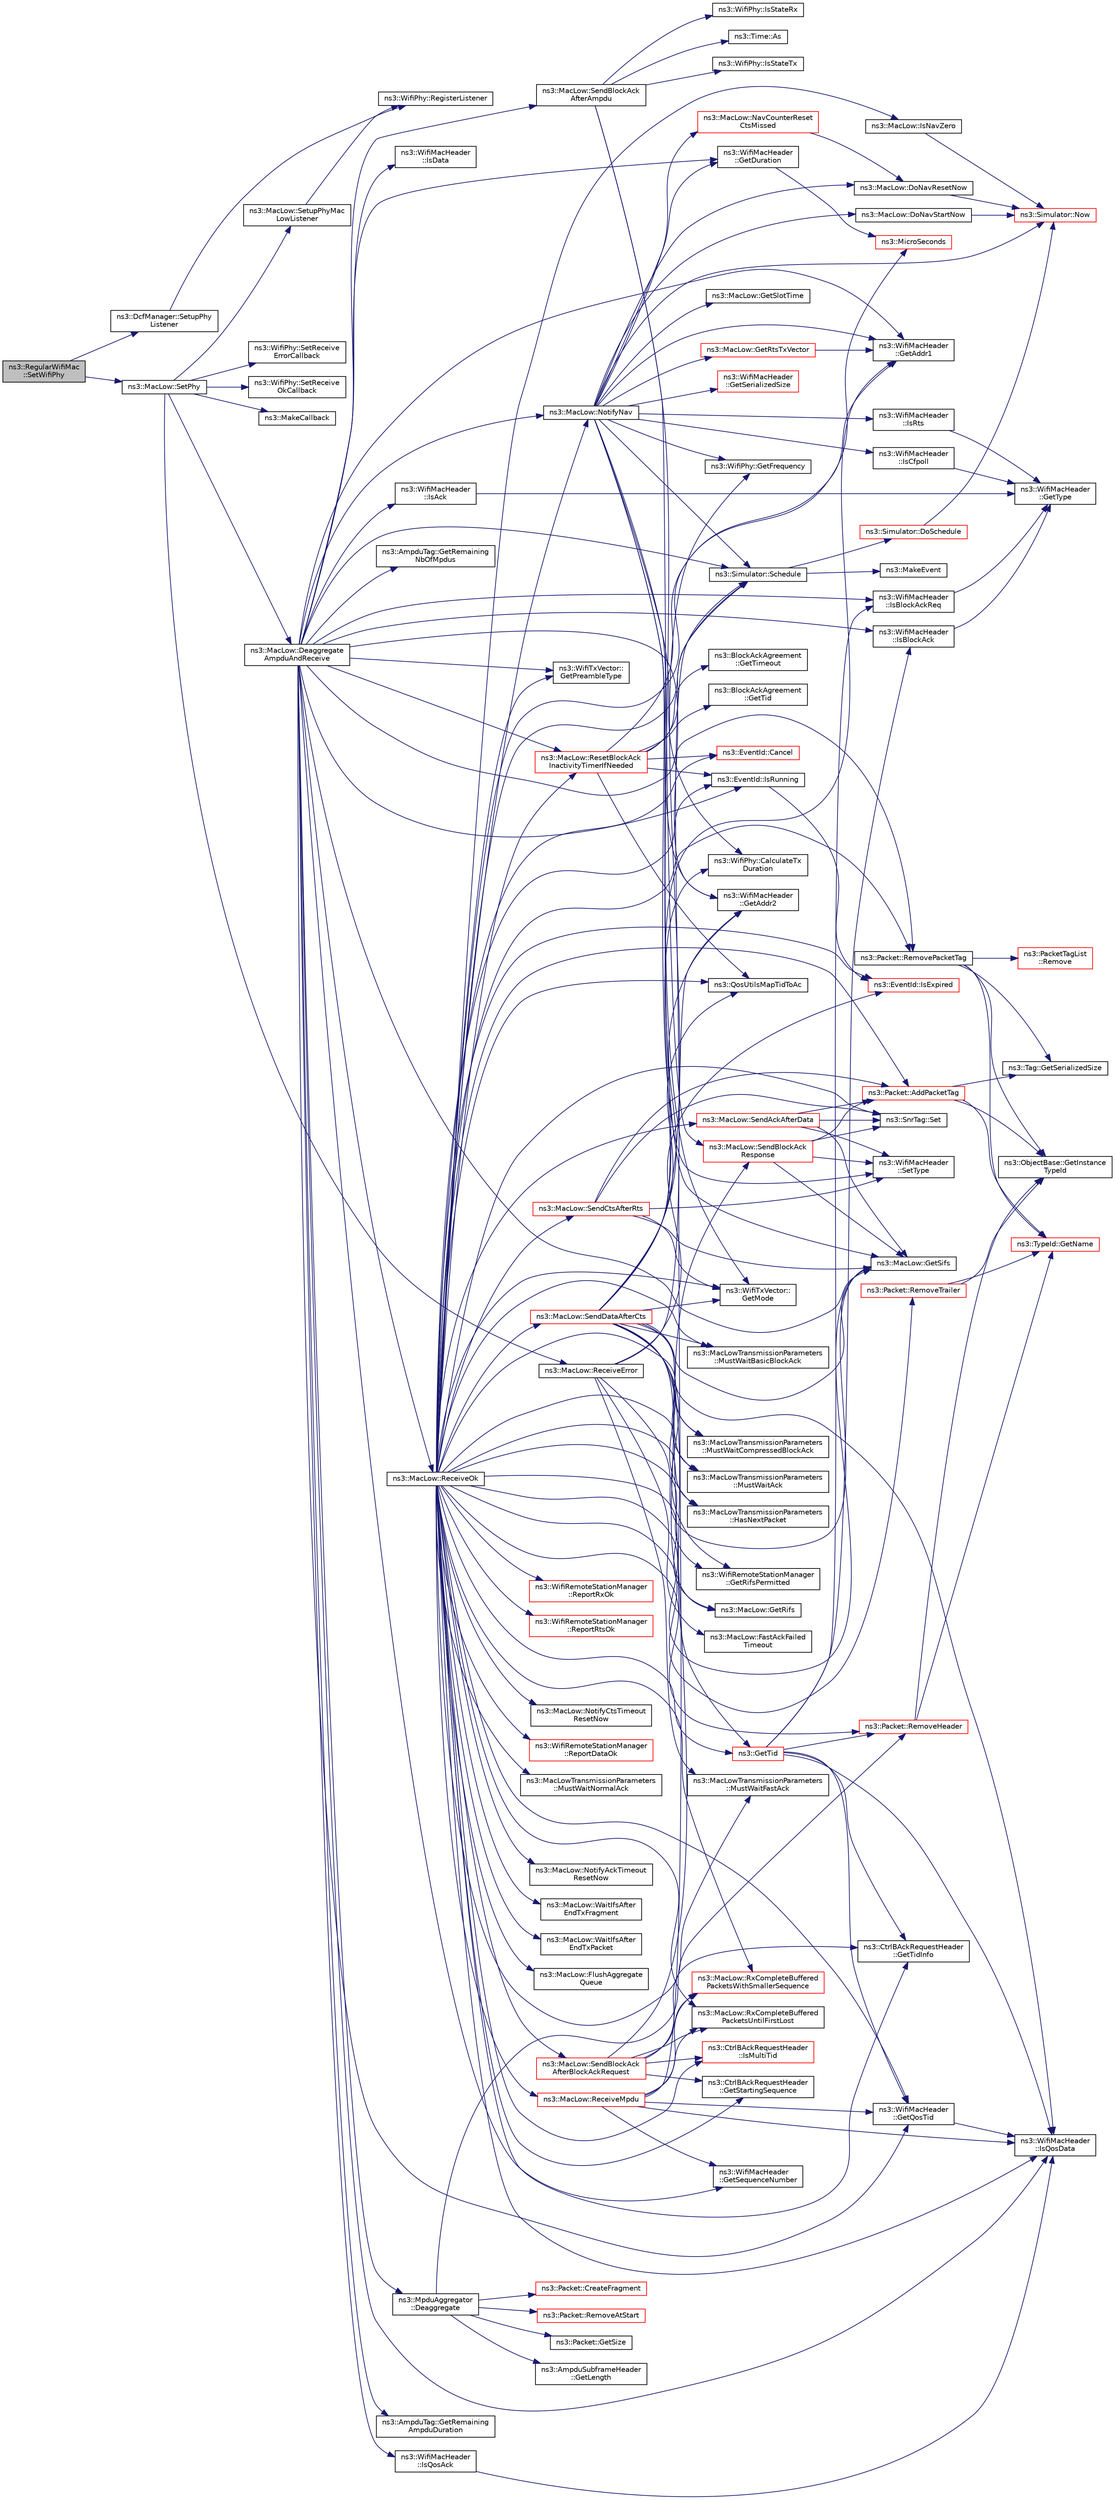 digraph "ns3::RegularWifiMac::SetWifiPhy"
{
  edge [fontname="Helvetica",fontsize="10",labelfontname="Helvetica",labelfontsize="10"];
  node [fontname="Helvetica",fontsize="10",shape=record];
  rankdir="LR";
  Node1 [label="ns3::RegularWifiMac\l::SetWifiPhy",height=0.2,width=0.4,color="black", fillcolor="grey75", style="filled", fontcolor="black"];
  Node1 -> Node2 [color="midnightblue",fontsize="10",style="solid"];
  Node2 [label="ns3::DcfManager::SetupPhy\lListener",height=0.2,width=0.4,color="black", fillcolor="white", style="filled",URL="$de/d60/classns3_1_1DcfManager.html#aba35d453c3c37ce143a8a728be5034c9"];
  Node2 -> Node3 [color="midnightblue",fontsize="10",style="solid"];
  Node3 [label="ns3::WifiPhy::RegisterListener",height=0.2,width=0.4,color="black", fillcolor="white", style="filled",URL="$d6/d5a/classns3_1_1WifiPhy.html#accee79baeb6d9dbf80cf5711d81fc035"];
  Node1 -> Node4 [color="midnightblue",fontsize="10",style="solid"];
  Node4 [label="ns3::MacLow::SetPhy",height=0.2,width=0.4,color="black", fillcolor="white", style="filled",URL="$d3/da6/classns3_1_1MacLow.html#a1f2c6e12277422c081fa92f8edfe66e8"];
  Node4 -> Node5 [color="midnightblue",fontsize="10",style="solid"];
  Node5 [label="ns3::WifiPhy::SetReceive\lOkCallback",height=0.2,width=0.4,color="black", fillcolor="white", style="filled",URL="$d6/d5a/classns3_1_1WifiPhy.html#adc3aa3a59f36e5c84f8d759bb15a5bf0"];
  Node4 -> Node6 [color="midnightblue",fontsize="10",style="solid"];
  Node6 [label="ns3::MakeCallback",height=0.2,width=0.4,color="black", fillcolor="white", style="filled",URL="$dd/de0/group__makecallbackmemptr.html#ga9376283685aa99d204048d6a4b7610a4"];
  Node4 -> Node7 [color="midnightblue",fontsize="10",style="solid"];
  Node7 [label="ns3::MacLow::Deaggregate\lAmpduAndReceive",height=0.2,width=0.4,color="black", fillcolor="white", style="filled",URL="$d3/da6/classns3_1_1MacLow.html#a7380c5a3adcd88beda938bfa8447d7c5"];
  Node7 -> Node8 [color="midnightblue",fontsize="10",style="solid"];
  Node8 [label="ns3::Packet::RemovePacketTag",height=0.2,width=0.4,color="black", fillcolor="white", style="filled",URL="$dd/d7a/classns3_1_1Packet.html#a078fe922d976a417ab25ba2f3c2fd667",tooltip="Remove a packet tag. "];
  Node8 -> Node9 [color="midnightblue",fontsize="10",style="solid"];
  Node9 [label="ns3::ObjectBase::GetInstance\lTypeId",height=0.2,width=0.4,color="black", fillcolor="white", style="filled",URL="$d2/dac/classns3_1_1ObjectBase.html#abe5b43a6f5b99a92a4c3122db31f06fb"];
  Node8 -> Node10 [color="midnightblue",fontsize="10",style="solid"];
  Node10 [label="ns3::TypeId::GetName",height=0.2,width=0.4,color="red", fillcolor="white", style="filled",URL="$d6/d11/classns3_1_1TypeId.html#aa3c41c79ae428b3cb396a9c6bb3ef314"];
  Node8 -> Node11 [color="midnightblue",fontsize="10",style="solid"];
  Node11 [label="ns3::Tag::GetSerializedSize",height=0.2,width=0.4,color="black", fillcolor="white", style="filled",URL="$d0/d79/classns3_1_1Tag.html#a01c8efdea943fd8cce2ef5d4d67eefa6"];
  Node8 -> Node12 [color="midnightblue",fontsize="10",style="solid"];
  Node12 [label="ns3::PacketTagList\l::Remove",height=0.2,width=0.4,color="red", fillcolor="white", style="filled",URL="$dd/d19/classns3_1_1PacketTagList.html#a043d984c546f67adc273448747784ee3"];
  Node7 -> Node13 [color="midnightblue",fontsize="10",style="solid"];
  Node13 [label="ns3::MpduAggregator\l::Deaggregate",height=0.2,width=0.4,color="black", fillcolor="white", style="filled",URL="$d0/dd9/classns3_1_1MpduAggregator.html#a4c5daf1c185ea5e4b82ea028327ba202"];
  Node13 -> Node14 [color="midnightblue",fontsize="10",style="solid"];
  Node14 [label="ns3::Packet::GetSize",height=0.2,width=0.4,color="black", fillcolor="white", style="filled",URL="$dd/d7a/classns3_1_1Packet.html#a462855c9929954d4301a4edfe55f4f1c",tooltip="Returns the the size in bytes of the packet (including the zero-filled initial payload). "];
  Node13 -> Node15 [color="midnightblue",fontsize="10",style="solid"];
  Node15 [label="ns3::Packet::RemoveHeader",height=0.2,width=0.4,color="red", fillcolor="white", style="filled",URL="$dd/d7a/classns3_1_1Packet.html#a0961eccf975d75f902d40956c93ba63e",tooltip="Deserialize and remove the header from the internal buffer. "];
  Node15 -> Node9 [color="midnightblue",fontsize="10",style="solid"];
  Node15 -> Node10 [color="midnightblue",fontsize="10",style="solid"];
  Node13 -> Node16 [color="midnightblue",fontsize="10",style="solid"];
  Node16 [label="ns3::AmpduSubframeHeader\l::GetLength",height=0.2,width=0.4,color="black", fillcolor="white", style="filled",URL="$dd/db6/classns3_1_1AmpduSubframeHeader.html#a1417afe062f1423e6562986b2fd82b4c"];
  Node13 -> Node17 [color="midnightblue",fontsize="10",style="solid"];
  Node17 [label="ns3::Packet::CreateFragment",height=0.2,width=0.4,color="red", fillcolor="white", style="filled",URL="$dd/d7a/classns3_1_1Packet.html#a16f6113606b355b2b346e2245fa2a3d0",tooltip="Create a new packet which contains a fragment of the original packet. "];
  Node13 -> Node18 [color="midnightblue",fontsize="10",style="solid"];
  Node18 [label="ns3::Packet::RemoveAtStart",height=0.2,width=0.4,color="red", fillcolor="white", style="filled",URL="$dd/d7a/classns3_1_1Packet.html#a78aa207e7921dd2f9f7e0d0b7a1c730a",tooltip="Remove size bytes from the start of the current packet. "];
  Node7 -> Node19 [color="midnightblue",fontsize="10",style="solid"];
  Node19 [label="ns3::WifiMacHeader\l::GetDuration",height=0.2,width=0.4,color="black", fillcolor="white", style="filled",URL="$d2/d9b/classns3_1_1WifiMacHeader.html#a8f571e232811efd517427de8efa7daab"];
  Node19 -> Node20 [color="midnightblue",fontsize="10",style="solid"];
  Node20 [label="ns3::MicroSeconds",height=0.2,width=0.4,color="red", fillcolor="white", style="filled",URL="$d1/dec/group__timecivil.html#ga17465a639c8d1464e76538afdd78a9f0"];
  Node7 -> Node21 [color="midnightblue",fontsize="10",style="solid"];
  Node21 [label="ns3::WifiTxVector::\lGetPreambleType",height=0.2,width=0.4,color="black", fillcolor="white", style="filled",URL="$d0/d58/classns3_1_1WifiTxVector.html#ae90c4a0ea2f75d445fbc7a82f958c23f"];
  Node7 -> Node22 [color="midnightblue",fontsize="10",style="solid"];
  Node22 [label="ns3::MacLow::NotifyNav",height=0.2,width=0.4,color="black", fillcolor="white", style="filled",URL="$d3/da6/classns3_1_1MacLow.html#a6ff5bbb311cf902d961bf6871f2929d0"];
  Node22 -> Node23 [color="midnightblue",fontsize="10",style="solid"];
  Node23 [label="ns3::Simulator::Now",height=0.2,width=0.4,color="red", fillcolor="white", style="filled",URL="$d7/deb/classns3_1_1Simulator.html#ac3178fa975b419f7875e7105be122800"];
  Node22 -> Node19 [color="midnightblue",fontsize="10",style="solid"];
  Node22 -> Node24 [color="midnightblue",fontsize="10",style="solid"];
  Node24 [label="ns3::WifiMacHeader\l::IsCfpoll",height=0.2,width=0.4,color="black", fillcolor="white", style="filled",URL="$d2/d9b/classns3_1_1WifiMacHeader.html#abdd1d274e9d2128dc93a0e2adff6b3a2"];
  Node24 -> Node25 [color="midnightblue",fontsize="10",style="solid"];
  Node25 [label="ns3::WifiMacHeader\l::GetType",height=0.2,width=0.4,color="black", fillcolor="white", style="filled",URL="$d2/d9b/classns3_1_1WifiMacHeader.html#a393067652a2b6c06d645366912ddf748"];
  Node22 -> Node26 [color="midnightblue",fontsize="10",style="solid"];
  Node26 [label="ns3::WifiMacHeader\l::GetAddr2",height=0.2,width=0.4,color="black", fillcolor="white", style="filled",URL="$d2/d9b/classns3_1_1WifiMacHeader.html#ac1fa908f4fb46931e5b33e3f4daa54d2"];
  Node22 -> Node27 [color="midnightblue",fontsize="10",style="solid"];
  Node27 [label="ns3::MacLow::DoNavResetNow",height=0.2,width=0.4,color="black", fillcolor="white", style="filled",URL="$d3/da6/classns3_1_1MacLow.html#abcc34d5e7e18f1f9df32adb248efccea"];
  Node27 -> Node23 [color="midnightblue",fontsize="10",style="solid"];
  Node22 -> Node28 [color="midnightblue",fontsize="10",style="solid"];
  Node28 [label="ns3::WifiMacHeader\l::GetAddr1",height=0.2,width=0.4,color="black", fillcolor="white", style="filled",URL="$d2/d9b/classns3_1_1WifiMacHeader.html#a5ddcfd82e7c5a17ffea5be9246544530"];
  Node22 -> Node29 [color="midnightblue",fontsize="10",style="solid"];
  Node29 [label="ns3::MacLow::DoNavStartNow",height=0.2,width=0.4,color="black", fillcolor="white", style="filled",URL="$d3/da6/classns3_1_1MacLow.html#ab35a898f608bb1103394e56a77c01343"];
  Node29 -> Node23 [color="midnightblue",fontsize="10",style="solid"];
  Node22 -> Node30 [color="midnightblue",fontsize="10",style="solid"];
  Node30 [label="ns3::WifiMacHeader\l::IsRts",height=0.2,width=0.4,color="black", fillcolor="white", style="filled",URL="$d2/d9b/classns3_1_1WifiMacHeader.html#ade624a6e8b68476d339f22968a982dbb"];
  Node30 -> Node25 [color="midnightblue",fontsize="10",style="solid"];
  Node22 -> Node31 [color="midnightblue",fontsize="10",style="solid"];
  Node31 [label="ns3::WifiMacHeader\l::SetType",height=0.2,width=0.4,color="black", fillcolor="white", style="filled",URL="$d2/d9b/classns3_1_1WifiMacHeader.html#a62110862831f8fe389b95f5ddbb54b3f"];
  Node22 -> Node32 [color="midnightblue",fontsize="10",style="solid"];
  Node32 [label="ns3::MacLow::GetRtsTxVector",height=0.2,width=0.4,color="red", fillcolor="white", style="filled",URL="$d3/da6/classns3_1_1MacLow.html#ac6133f8084d7d290687da468665e36a0"];
  Node32 -> Node28 [color="midnightblue",fontsize="10",style="solid"];
  Node22 -> Node33 [color="midnightblue",fontsize="10",style="solid"];
  Node33 [label="ns3::WifiPhy::CalculateTx\lDuration",height=0.2,width=0.4,color="black", fillcolor="white", style="filled",URL="$d6/d5a/classns3_1_1WifiPhy.html#aee98c7241bb4f0bb8e6d90f5771dacc7"];
  Node22 -> Node34 [color="midnightblue",fontsize="10",style="solid"];
  Node34 [label="ns3::WifiMacHeader\l::GetSerializedSize",height=0.2,width=0.4,color="red", fillcolor="white", style="filled",URL="$d2/d9b/classns3_1_1WifiMacHeader.html#a8da20d75301616ff677063a791a6c76a"];
  Node22 -> Node35 [color="midnightblue",fontsize="10",style="solid"];
  Node35 [label="ns3::WifiPhy::GetFrequency",height=0.2,width=0.4,color="black", fillcolor="white", style="filled",URL="$d6/d5a/classns3_1_1WifiPhy.html#ad2508d94faf22d690d6b8b4367934fd1"];
  Node22 -> Node36 [color="midnightblue",fontsize="10",style="solid"];
  Node36 [label="ns3::MacLow::GetSifs",height=0.2,width=0.4,color="black", fillcolor="white", style="filled",URL="$d3/da6/classns3_1_1MacLow.html#a9107421b7ed9f291d60b8344b4918e56"];
  Node22 -> Node37 [color="midnightblue",fontsize="10",style="solid"];
  Node37 [label="ns3::MacLow::GetSlotTime",height=0.2,width=0.4,color="black", fillcolor="white", style="filled",URL="$d3/da6/classns3_1_1MacLow.html#a8a1429d2aba218b4a4e2e5ad37dce6c8"];
  Node22 -> Node38 [color="midnightblue",fontsize="10",style="solid"];
  Node38 [label="ns3::Simulator::Schedule",height=0.2,width=0.4,color="black", fillcolor="white", style="filled",URL="$d7/deb/classns3_1_1Simulator.html#a671882c894a08af4a5e91181bf1eec13"];
  Node38 -> Node39 [color="midnightblue",fontsize="10",style="solid"];
  Node39 [label="ns3::Simulator::DoSchedule",height=0.2,width=0.4,color="red", fillcolor="white", style="filled",URL="$d7/deb/classns3_1_1Simulator.html#a47af23973938819bdc89cb2807e09ed5"];
  Node39 -> Node23 [color="midnightblue",fontsize="10",style="solid"];
  Node38 -> Node40 [color="midnightblue",fontsize="10",style="solid"];
  Node40 [label="ns3::MakeEvent",height=0.2,width=0.4,color="black", fillcolor="white", style="filled",URL="$d0/dac/group__makeeventfnptr.html#ga289a28a2497c18a9bd299e5e2014094b"];
  Node22 -> Node41 [color="midnightblue",fontsize="10",style="solid"];
  Node41 [label="ns3::MacLow::NavCounterReset\lCtsMissed",height=0.2,width=0.4,color="red", fillcolor="white", style="filled",URL="$d3/da6/classns3_1_1MacLow.html#af0f8457a65c1870cbba6289da87f96d6"];
  Node41 -> Node27 [color="midnightblue",fontsize="10",style="solid"];
  Node7 -> Node28 [color="midnightblue",fontsize="10",style="solid"];
  Node7 -> Node42 [color="midnightblue",fontsize="10",style="solid"];
  Node42 [label="ns3::EventId::IsRunning",height=0.2,width=0.4,color="black", fillcolor="white", style="filled",URL="$d1/df8/classns3_1_1EventId.html#aabf8476d1a080c199ea0c6aa9ccea372"];
  Node42 -> Node43 [color="midnightblue",fontsize="10",style="solid"];
  Node43 [label="ns3::EventId::IsExpired",height=0.2,width=0.4,color="red", fillcolor="white", style="filled",URL="$d1/df8/classns3_1_1EventId.html#a5c30c92e7c1c34b4e8505cc07ed71b02"];
  Node7 -> Node38 [color="midnightblue",fontsize="10",style="solid"];
  Node7 -> Node44 [color="midnightblue",fontsize="10",style="solid"];
  Node44 [label="ns3::AmpduTag::GetRemaining\lAmpduDuration",height=0.2,width=0.4,color="black", fillcolor="white", style="filled",URL="$df/d26/classns3_1_1AmpduTag.html#a8e0137ed1d4726e82cb81aabf9d38a3d"];
  Node7 -> Node36 [color="midnightblue",fontsize="10",style="solid"];
  Node7 -> Node45 [color="midnightblue",fontsize="10",style="solid"];
  Node45 [label="ns3::MacLow::SendBlockAck\lAfterAmpdu",height=0.2,width=0.4,color="black", fillcolor="white", style="filled",URL="$d3/da6/classns3_1_1MacLow.html#af6e2acc771d188c0959871f142912296"];
  Node45 -> Node46 [color="midnightblue",fontsize="10",style="solid"];
  Node46 [label="ns3::WifiPhy::IsStateTx",height=0.2,width=0.4,color="black", fillcolor="white", style="filled",URL="$d6/d5a/classns3_1_1WifiPhy.html#a2bc2591a68dbea15f9ff95fc6722e6c1"];
  Node45 -> Node47 [color="midnightblue",fontsize="10",style="solid"];
  Node47 [label="ns3::WifiPhy::IsStateRx",height=0.2,width=0.4,color="black", fillcolor="white", style="filled",URL="$d6/d5a/classns3_1_1WifiPhy.html#a754ce070e2635c324a0b818b56eb0a4c"];
  Node45 -> Node48 [color="midnightblue",fontsize="10",style="solid"];
  Node48 [label="ns3::Time::As",height=0.2,width=0.4,color="black", fillcolor="white", style="filled",URL="$dc/d04/classns3_1_1Time.html#a0bb1110638ce9938248bd07865a328ab"];
  Node45 -> Node49 [color="midnightblue",fontsize="10",style="solid"];
  Node49 [label="ns3::MacLow::SendBlockAck\lResponse",height=0.2,width=0.4,color="red", fillcolor="white", style="filled",URL="$d3/da6/classns3_1_1MacLow.html#a85c374be43ba3bd52fd1ad6efdfef6c6"];
  Node49 -> Node31 [color="midnightblue",fontsize="10",style="solid"];
  Node49 -> Node36 [color="midnightblue",fontsize="10",style="solid"];
  Node49 -> Node50 [color="midnightblue",fontsize="10",style="solid"];
  Node50 [label="ns3::SnrTag::Set",height=0.2,width=0.4,color="black", fillcolor="white", style="filled",URL="$d3/d10/classns3_1_1SnrTag.html#a2f9d363bfdd81cf96b90e270eb2fc479"];
  Node49 -> Node51 [color="midnightblue",fontsize="10",style="solid"];
  Node51 [label="ns3::Packet::AddPacketTag",height=0.2,width=0.4,color="red", fillcolor="white", style="filled",URL="$dd/d7a/classns3_1_1Packet.html#a7400b8655852f5271c5957250d0141af",tooltip="Add a packet tag. "];
  Node51 -> Node9 [color="midnightblue",fontsize="10",style="solid"];
  Node51 -> Node10 [color="midnightblue",fontsize="10",style="solid"];
  Node51 -> Node11 [color="midnightblue",fontsize="10",style="solid"];
  Node45 -> Node52 [color="midnightblue",fontsize="10",style="solid"];
  Node52 [label="ns3::WifiTxVector::\lGetMode",height=0.2,width=0.4,color="black", fillcolor="white", style="filled",URL="$d0/d58/classns3_1_1WifiTxVector.html#a497b1f11cad4b8b26251dfa07c9ad1d6"];
  Node7 -> Node53 [color="midnightblue",fontsize="10",style="solid"];
  Node53 [label="ns3::WifiMacHeader\l::GetQosTid",height=0.2,width=0.4,color="black", fillcolor="white", style="filled",URL="$d2/d9b/classns3_1_1WifiMacHeader.html#a2b3faf14ac0d16a29729a2336afd7662"];
  Node53 -> Node54 [color="midnightblue",fontsize="10",style="solid"];
  Node54 [label="ns3::WifiMacHeader\l::IsQosData",height=0.2,width=0.4,color="black", fillcolor="white", style="filled",URL="$d2/d9b/classns3_1_1WifiMacHeader.html#a922e8c2b26023f2627ea19d9c4f4738b"];
  Node7 -> Node26 [color="midnightblue",fontsize="10",style="solid"];
  Node7 -> Node55 [color="midnightblue",fontsize="10",style="solid"];
  Node55 [label="ns3::WifiMacHeader\l::IsAck",height=0.2,width=0.4,color="black", fillcolor="white", style="filled",URL="$d2/d9b/classns3_1_1WifiMacHeader.html#a414485c0ee780ddedecb338a11bb54ce"];
  Node55 -> Node25 [color="midnightblue",fontsize="10",style="solid"];
  Node7 -> Node56 [color="midnightblue",fontsize="10",style="solid"];
  Node56 [label="ns3::WifiMacHeader\l::IsBlockAck",height=0.2,width=0.4,color="black", fillcolor="white", style="filled",URL="$d2/d9b/classns3_1_1WifiMacHeader.html#a273fb5273dcb6c690ac66a7caf72d305"];
  Node56 -> Node25 [color="midnightblue",fontsize="10",style="solid"];
  Node7 -> Node57 [color="midnightblue",fontsize="10",style="solid"];
  Node57 [label="ns3::WifiMacHeader\l::IsBlockAckReq",height=0.2,width=0.4,color="black", fillcolor="white", style="filled",URL="$d2/d9b/classns3_1_1WifiMacHeader.html#a44f012384009b131d21512459c727f02"];
  Node57 -> Node25 [color="midnightblue",fontsize="10",style="solid"];
  Node7 -> Node58 [color="midnightblue",fontsize="10",style="solid"];
  Node58 [label="ns3::MacLow::ReceiveOk",height=0.2,width=0.4,color="black", fillcolor="white", style="filled",URL="$d3/da6/classns3_1_1MacLow.html#ade59e3a5e41c6ccbafd93501d7e9fbc0"];
  Node58 -> Node52 [color="midnightblue",fontsize="10",style="solid"];
  Node58 -> Node21 [color="midnightblue",fontsize="10",style="solid"];
  Node58 -> Node15 [color="midnightblue",fontsize="10",style="solid"];
  Node58 -> Node59 [color="midnightblue",fontsize="10",style="solid"];
  Node59 [label="ns3::MacLow::IsNavZero",height=0.2,width=0.4,color="black", fillcolor="white", style="filled",URL="$d3/da6/classns3_1_1MacLow.html#a41988b43a8e4d1805c5bee02e88f7811"];
  Node59 -> Node23 [color="midnightblue",fontsize="10",style="solid"];
  Node58 -> Node22 [color="midnightblue",fontsize="10",style="solid"];
  Node58 -> Node43 [color="midnightblue",fontsize="10",style="solid"];
  Node58 -> Node60 [color="midnightblue",fontsize="10",style="solid"];
  Node60 [label="ns3::WifiRemoteStationManager\l::ReportRxOk",height=0.2,width=0.4,color="red", fillcolor="white", style="filled",URL="$d6/d65/classns3_1_1WifiRemoteStationManager.html#a58e79dd3960c03fdd28ee8c0dde03d8f"];
  Node58 -> Node38 [color="midnightblue",fontsize="10",style="solid"];
  Node58 -> Node36 [color="midnightblue",fontsize="10",style="solid"];
  Node58 -> Node61 [color="midnightblue",fontsize="10",style="solid"];
  Node61 [label="ns3::MacLow::SendCtsAfterRts",height=0.2,width=0.4,color="red", fillcolor="white", style="filled",URL="$d3/da6/classns3_1_1MacLow.html#aebcd4c3e8d64fb53af1f8a862c766e33"];
  Node61 -> Node52 [color="midnightblue",fontsize="10",style="solid"];
  Node61 -> Node31 [color="midnightblue",fontsize="10",style="solid"];
  Node61 -> Node36 [color="midnightblue",fontsize="10",style="solid"];
  Node61 -> Node50 [color="midnightblue",fontsize="10",style="solid"];
  Node61 -> Node51 [color="midnightblue",fontsize="10",style="solid"];
  Node58 -> Node42 [color="midnightblue",fontsize="10",style="solid"];
  Node58 -> Node28 [color="midnightblue",fontsize="10",style="solid"];
  Node58 -> Node8 [color="midnightblue",fontsize="10",style="solid"];
  Node58 -> Node62 [color="midnightblue",fontsize="10",style="solid"];
  Node62 [label="ns3::WifiRemoteStationManager\l::ReportRtsOk",height=0.2,width=0.4,color="red", fillcolor="white", style="filled",URL="$d6/d65/classns3_1_1WifiRemoteStationManager.html#a2425bdf15c98334f1714c75111725fa3"];
  Node58 -> Node63 [color="midnightblue",fontsize="10",style="solid"];
  Node63 [label="ns3::EventId::Cancel",height=0.2,width=0.4,color="red", fillcolor="white", style="filled",URL="$d1/df8/classns3_1_1EventId.html#a993ae94e48e014e1afd47edb16db7a11"];
  Node58 -> Node64 [color="midnightblue",fontsize="10",style="solid"];
  Node64 [label="ns3::MacLow::NotifyCtsTimeout\lResetNow",height=0.2,width=0.4,color="black", fillcolor="white", style="filled",URL="$d3/da6/classns3_1_1MacLow.html#a4a5811d6177046db69e71af9dfc5cb0f"];
  Node58 -> Node65 [color="midnightblue",fontsize="10",style="solid"];
  Node65 [label="ns3::MacLow::SendDataAfterCts",height=0.2,width=0.4,color="red", fillcolor="white", style="filled",URL="$d3/da6/classns3_1_1MacLow.html#a063bab2ef4e7320a3f8cfa9890090ab6"];
  Node65 -> Node54 [color="midnightblue",fontsize="10",style="solid"];
  Node65 -> Node66 [color="midnightblue",fontsize="10",style="solid"];
  Node66 [label="ns3::GetTid",height=0.2,width=0.4,color="red", fillcolor="white", style="filled",URL="$df/d5e/group__wifi.html#ga92cc18e2c5aa6bed3728860bbad76ff8",tooltip="Extraction operator for TypeId. "];
  Node66 -> Node54 [color="midnightblue",fontsize="10",style="solid"];
  Node66 -> Node53 [color="midnightblue",fontsize="10",style="solid"];
  Node66 -> Node57 [color="midnightblue",fontsize="10",style="solid"];
  Node66 -> Node67 [color="midnightblue",fontsize="10",style="solid"];
  Node67 [label="ns3::CtrlBAckRequestHeader\l::GetTidInfo",height=0.2,width=0.4,color="black", fillcolor="white", style="filled",URL="$d9/dda/classns3_1_1CtrlBAckRequestHeader.html#a8eb759c3a33ab14c508a14f260f8e953"];
  Node66 -> Node56 [color="midnightblue",fontsize="10",style="solid"];
  Node66 -> Node15 [color="midnightblue",fontsize="10",style="solid"];
  Node65 -> Node68 [color="midnightblue",fontsize="10",style="solid"];
  Node68 [label="ns3::QosUtilsMapTidToAc",height=0.2,width=0.4,color="black", fillcolor="white", style="filled",URL="$df/d5e/group__wifi.html#ga4e36efcff6dd83eaee42e1af0de43d48"];
  Node65 -> Node69 [color="midnightblue",fontsize="10",style="solid"];
  Node69 [label="ns3::MacLowTransmissionParameters\l::MustWaitBasicBlockAck",height=0.2,width=0.4,color="black", fillcolor="white", style="filled",URL="$da/d43/classns3_1_1MacLowTransmissionParameters.html#aea99b66ee9ebcb0f4429bb98be411023"];
  Node65 -> Node36 [color="midnightblue",fontsize="10",style="solid"];
  Node65 -> Node26 [color="midnightblue",fontsize="10",style="solid"];
  Node65 -> Node52 [color="midnightblue",fontsize="10",style="solid"];
  Node65 -> Node28 [color="midnightblue",fontsize="10",style="solid"];
  Node65 -> Node70 [color="midnightblue",fontsize="10",style="solid"];
  Node70 [label="ns3::MacLowTransmissionParameters\l::MustWaitCompressedBlockAck",height=0.2,width=0.4,color="black", fillcolor="white", style="filled",URL="$da/d43/classns3_1_1MacLowTransmissionParameters.html#aac6b2115c70ccf5fa73e265855790a5d"];
  Node65 -> Node71 [color="midnightblue",fontsize="10",style="solid"];
  Node71 [label="ns3::MacLowTransmissionParameters\l::MustWaitAck",height=0.2,width=0.4,color="black", fillcolor="white", style="filled",URL="$da/d43/classns3_1_1MacLowTransmissionParameters.html#aa7d49e04e12fbc04d1d0fa4f256a0c88"];
  Node65 -> Node72 [color="midnightblue",fontsize="10",style="solid"];
  Node72 [label="ns3::MacLowTransmissionParameters\l::HasNextPacket",height=0.2,width=0.4,color="black", fillcolor="white", style="filled",URL="$da/d43/classns3_1_1MacLowTransmissionParameters.html#aa77eff21861b910ba0e82cf642df6f5e"];
  Node65 -> Node73 [color="midnightblue",fontsize="10",style="solid"];
  Node73 [label="ns3::WifiRemoteStationManager\l::GetRifsPermitted",height=0.2,width=0.4,color="black", fillcolor="white", style="filled",URL="$d6/d65/classns3_1_1WifiRemoteStationManager.html#a19e2cd8b8c0a6d39ec014a27c2f817f2"];
  Node65 -> Node74 [color="midnightblue",fontsize="10",style="solid"];
  Node74 [label="ns3::MacLow::GetRifs",height=0.2,width=0.4,color="black", fillcolor="white", style="filled",URL="$d3/da6/classns3_1_1MacLow.html#add308ae9aa7b74b3132cd270c5dbfb22"];
  Node65 -> Node33 [color="midnightblue",fontsize="10",style="solid"];
  Node65 -> Node35 [color="midnightblue",fontsize="10",style="solid"];
  Node58 -> Node71 [color="midnightblue",fontsize="10",style="solid"];
  Node58 -> Node72 [color="midnightblue",fontsize="10",style="solid"];
  Node58 -> Node75 [color="midnightblue",fontsize="10",style="solid"];
  Node75 [label="ns3::WifiRemoteStationManager\l::ReportDataOk",height=0.2,width=0.4,color="red", fillcolor="white", style="filled",URL="$d6/d65/classns3_1_1WifiRemoteStationManager.html#a38c1f44b154a85d4989efa5791aeac04"];
  Node58 -> Node76 [color="midnightblue",fontsize="10",style="solid"];
  Node76 [label="ns3::MacLowTransmissionParameters\l::MustWaitNormalAck",height=0.2,width=0.4,color="black", fillcolor="white", style="filled",URL="$da/d43/classns3_1_1MacLowTransmissionParameters.html#a39fb4df4ce039751fedc06e52af0f281"];
  Node58 -> Node77 [color="midnightblue",fontsize="10",style="solid"];
  Node77 [label="ns3::MacLow::NotifyAckTimeout\lResetNow",height=0.2,width=0.4,color="black", fillcolor="white", style="filled",URL="$d3/da6/classns3_1_1MacLow.html#a6efebdcb2cfbfb98f184587e0ffac4a8"];
  Node58 -> Node78 [color="midnightblue",fontsize="10",style="solid"];
  Node78 [label="ns3::MacLowTransmissionParameters\l::MustWaitFastAck",height=0.2,width=0.4,color="black", fillcolor="white", style="filled",URL="$da/d43/classns3_1_1MacLowTransmissionParameters.html#a556e680aab416b0de270d487f94e236f"];
  Node58 -> Node54 [color="midnightblue",fontsize="10",style="solid"];
  Node58 -> Node73 [color="midnightblue",fontsize="10",style="solid"];
  Node58 -> Node74 [color="midnightblue",fontsize="10",style="solid"];
  Node58 -> Node79 [color="midnightblue",fontsize="10",style="solid"];
  Node79 [label="ns3::MacLow::WaitIfsAfter\lEndTxFragment",height=0.2,width=0.4,color="black", fillcolor="white", style="filled",URL="$d3/da6/classns3_1_1MacLow.html#a3087bf08c1005df5654ede7311173e4f"];
  Node58 -> Node80 [color="midnightblue",fontsize="10",style="solid"];
  Node80 [label="ns3::MacLow::WaitIfsAfter\lEndTxPacket",height=0.2,width=0.4,color="black", fillcolor="white", style="filled",URL="$d3/da6/classns3_1_1MacLow.html#a17e509f5f61f862d9a49d01d7cf3a821"];
  Node58 -> Node81 [color="midnightblue",fontsize="10",style="solid"];
  Node81 [label="ns3::MacLow::FlushAggregate\lQueue",height=0.2,width=0.4,color="black", fillcolor="white", style="filled",URL="$d3/da6/classns3_1_1MacLow.html#ab143d3691846b2638a6f089c96169ee2"];
  Node58 -> Node53 [color="midnightblue",fontsize="10",style="solid"];
  Node58 -> Node69 [color="midnightblue",fontsize="10",style="solid"];
  Node58 -> Node70 [color="midnightblue",fontsize="10",style="solid"];
  Node58 -> Node66 [color="midnightblue",fontsize="10",style="solid"];
  Node58 -> Node82 [color="midnightblue",fontsize="10",style="solid"];
  Node82 [label="ns3::CtrlBAckRequestHeader\l::IsMultiTid",height=0.2,width=0.4,color="red", fillcolor="white", style="filled",URL="$d9/dda/classns3_1_1CtrlBAckRequestHeader.html#afa8c49397e4de304a55d0a5bbb98bef1"];
  Node58 -> Node67 [color="midnightblue",fontsize="10",style="solid"];
  Node58 -> Node83 [color="midnightblue",fontsize="10",style="solid"];
  Node83 [label="ns3::CtrlBAckRequestHeader\l::GetStartingSequence",height=0.2,width=0.4,color="black", fillcolor="white", style="filled",URL="$d9/dda/classns3_1_1CtrlBAckRequestHeader.html#a61c777167be42b75ceedbcf10d890378"];
  Node58 -> Node84 [color="midnightblue",fontsize="10",style="solid"];
  Node84 [label="ns3::MacLow::ResetBlockAck\lInactivityTimerIfNeeded",height=0.2,width=0.4,color="red", fillcolor="white", style="filled",URL="$d3/da6/classns3_1_1MacLow.html#aafa012c5d2dde80484d6546c802f02f8"];
  Node84 -> Node85 [color="midnightblue",fontsize="10",style="solid"];
  Node85 [label="ns3::BlockAckAgreement\l::GetTimeout",height=0.2,width=0.4,color="black", fillcolor="white", style="filled",URL="$d8/d42/classns3_1_1BlockAckAgreement.html#a657cea60759c182dd429d1257b2ef6a4"];
  Node84 -> Node42 [color="midnightblue",fontsize="10",style="solid"];
  Node84 -> Node63 [color="midnightblue",fontsize="10",style="solid"];
  Node84 -> Node20 [color="midnightblue",fontsize="10",style="solid"];
  Node84 -> Node68 [color="midnightblue",fontsize="10",style="solid"];
  Node84 -> Node86 [color="midnightblue",fontsize="10",style="solid"];
  Node86 [label="ns3::BlockAckAgreement\l::GetTid",height=0.2,width=0.4,color="black", fillcolor="white", style="filled",URL="$d8/d42/classns3_1_1BlockAckAgreement.html#abde33346da920d38ea70bf7e83620315"];
  Node84 -> Node38 [color="midnightblue",fontsize="10",style="solid"];
  Node58 -> Node87 [color="midnightblue",fontsize="10",style="solid"];
  Node87 [label="ns3::MacLow::SendBlockAck\lAfterBlockAckRequest",height=0.2,width=0.4,color="red", fillcolor="white", style="filled",URL="$d3/da6/classns3_1_1MacLow.html#a84b96c0cc6f32fca28576ec4df6a0853"];
  Node87 -> Node82 [color="midnightblue",fontsize="10",style="solid"];
  Node87 -> Node67 [color="midnightblue",fontsize="10",style="solid"];
  Node87 -> Node83 [color="midnightblue",fontsize="10",style="solid"];
  Node87 -> Node88 [color="midnightblue",fontsize="10",style="solid"];
  Node88 [label="ns3::MacLow::RxCompleteBuffered\lPacketsWithSmallerSequence",height=0.2,width=0.4,color="red", fillcolor="white", style="filled",URL="$d3/da6/classns3_1_1MacLow.html#aaed81a6cbf94baf2b2f17b9f96b8474d"];
  Node87 -> Node89 [color="midnightblue",fontsize="10",style="solid"];
  Node89 [label="ns3::MacLow::RxCompleteBuffered\lPacketsUntilFirstLost",height=0.2,width=0.4,color="black", fillcolor="white", style="filled",URL="$d3/da6/classns3_1_1MacLow.html#aeadf392d37d323fb81f0ef0766f2359a"];
  Node87 -> Node49 [color="midnightblue",fontsize="10",style="solid"];
  Node58 -> Node90 [color="midnightblue",fontsize="10",style="solid"];
  Node90 [label="ns3::MacLow::ReceiveMpdu",height=0.2,width=0.4,color="red", fillcolor="white", style="filled",URL="$d3/da6/classns3_1_1MacLow.html#a372fe3a76617f1aefa4918f4b1541e88"];
  Node90 -> Node26 [color="midnightblue",fontsize="10",style="solid"];
  Node90 -> Node54 [color="midnightblue",fontsize="10",style="solid"];
  Node90 -> Node53 [color="midnightblue",fontsize="10",style="solid"];
  Node90 -> Node91 [color="midnightblue",fontsize="10",style="solid"];
  Node91 [label="ns3::WifiMacHeader\l::GetSequenceNumber",height=0.2,width=0.4,color="black", fillcolor="white", style="filled",URL="$d2/d9b/classns3_1_1WifiMacHeader.html#aa202a29c2d6aebe9b3d589e58cbd17bb"];
  Node90 -> Node88 [color="midnightblue",fontsize="10",style="solid"];
  Node90 -> Node89 [color="midnightblue",fontsize="10",style="solid"];
  Node58 -> Node88 [color="midnightblue",fontsize="10",style="solid"];
  Node58 -> Node89 [color="midnightblue",fontsize="10",style="solid"];
  Node58 -> Node92 [color="midnightblue",fontsize="10",style="solid"];
  Node92 [label="ns3::MacLow::SendAckAfterData",height=0.2,width=0.4,color="red", fillcolor="white", style="filled",URL="$d3/da6/classns3_1_1MacLow.html#a8db1635644b89072dfcb5fbc2330031b"];
  Node92 -> Node31 [color="midnightblue",fontsize="10",style="solid"];
  Node92 -> Node36 [color="midnightblue",fontsize="10",style="solid"];
  Node92 -> Node50 [color="midnightblue",fontsize="10",style="solid"];
  Node92 -> Node51 [color="midnightblue",fontsize="10",style="solid"];
  Node58 -> Node68 [color="midnightblue",fontsize="10",style="solid"];
  Node58 -> Node50 [color="midnightblue",fontsize="10",style="solid"];
  Node58 -> Node51 [color="midnightblue",fontsize="10",style="solid"];
  Node58 -> Node93 [color="midnightblue",fontsize="10",style="solid"];
  Node93 [label="ns3::Packet::RemoveTrailer",height=0.2,width=0.4,color="red", fillcolor="white", style="filled",URL="$dd/d7a/classns3_1_1Packet.html#a2155e042083e9a17ad3b33f9fecb4be4",tooltip="Remove a deserialized trailer from the internal buffer. "];
  Node93 -> Node9 [color="midnightblue",fontsize="10",style="solid"];
  Node93 -> Node10 [color="midnightblue",fontsize="10",style="solid"];
  Node7 -> Node94 [color="midnightblue",fontsize="10",style="solid"];
  Node94 [label="ns3::WifiMacHeader\l::IsData",height=0.2,width=0.4,color="black", fillcolor="white", style="filled",URL="$d2/d9b/classns3_1_1WifiMacHeader.html#ac40b6a967f6bcca6f29ea21c6c27b696"];
  Node7 -> Node54 [color="midnightblue",fontsize="10",style="solid"];
  Node7 -> Node91 [color="midnightblue",fontsize="10",style="solid"];
  Node7 -> Node95 [color="midnightblue",fontsize="10",style="solid"];
  Node95 [label="ns3::WifiMacHeader\l::IsQosAck",height=0.2,width=0.4,color="black", fillcolor="white", style="filled",URL="$d2/d9b/classns3_1_1WifiMacHeader.html#ab592757c3e5dd3f78b65e37a46921184"];
  Node95 -> Node54 [color="midnightblue",fontsize="10",style="solid"];
  Node7 -> Node96 [color="midnightblue",fontsize="10",style="solid"];
  Node96 [label="ns3::AmpduTag::GetRemaining\lNbOfMpdus",height=0.2,width=0.4,color="black", fillcolor="white", style="filled",URL="$df/d26/classns3_1_1AmpduTag.html#ab5d79e860e55b62e8aa0f3db97713e26"];
  Node7 -> Node84 [color="midnightblue",fontsize="10",style="solid"];
  Node4 -> Node97 [color="midnightblue",fontsize="10",style="solid"];
  Node97 [label="ns3::WifiPhy::SetReceive\lErrorCallback",height=0.2,width=0.4,color="black", fillcolor="white", style="filled",URL="$d6/d5a/classns3_1_1WifiPhy.html#a50d71b88c866ecfc18cd4006f1a9d2ae"];
  Node4 -> Node98 [color="midnightblue",fontsize="10",style="solid"];
  Node98 [label="ns3::MacLow::ReceiveError",height=0.2,width=0.4,color="black", fillcolor="white", style="filled",URL="$d3/da6/classns3_1_1MacLow.html#a657ff8ed7c720eaaa77ee77a674b6289"];
  Node98 -> Node78 [color="midnightblue",fontsize="10",style="solid"];
  Node98 -> Node43 [color="midnightblue",fontsize="10",style="solid"];
  Node98 -> Node38 [color="midnightblue",fontsize="10",style="solid"];
  Node98 -> Node36 [color="midnightblue",fontsize="10",style="solid"];
  Node98 -> Node99 [color="midnightblue",fontsize="10",style="solid"];
  Node99 [label="ns3::MacLow::FastAckFailed\lTimeout",height=0.2,width=0.4,color="black", fillcolor="white", style="filled",URL="$d3/da6/classns3_1_1MacLow.html#a6d34fa0fc66def64bcad964b5483605c"];
  Node4 -> Node100 [color="midnightblue",fontsize="10",style="solid"];
  Node100 [label="ns3::MacLow::SetupPhyMac\lLowListener",height=0.2,width=0.4,color="black", fillcolor="white", style="filled",URL="$d3/da6/classns3_1_1MacLow.html#afc8981535d8f7e161bf58d4d86b7f15f"];
  Node100 -> Node3 [color="midnightblue",fontsize="10",style="solid"];
}
